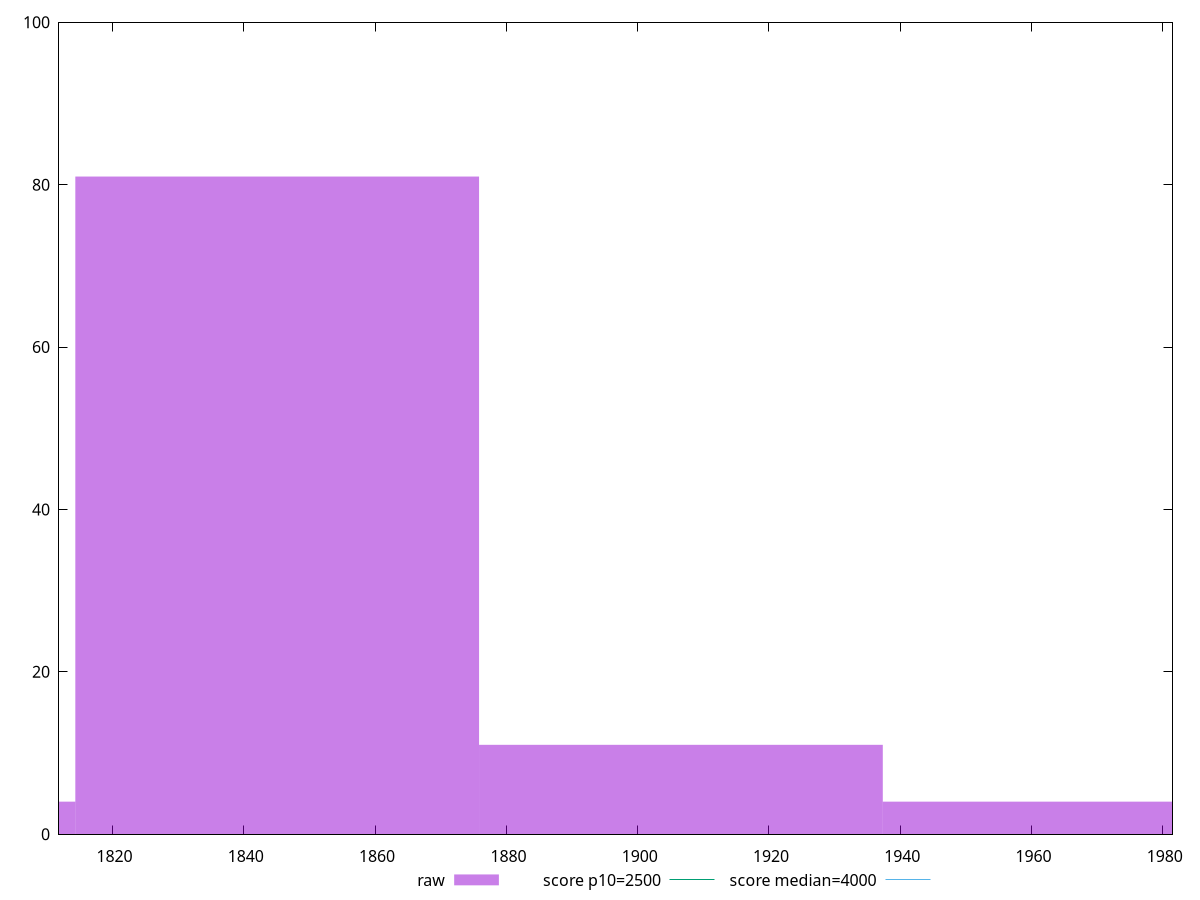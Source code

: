 reset

$raw <<EOF
1845.0817919809808 81
1906.5845183803467 11
1783.5790655816147 4
1968.0872447797128 4
EOF

set key outside below
set boxwidth 61.502726399366026
set xrange [1811.844:1981.4679999999998]
set yrange [0:100]
set trange [0:100]
set style fill transparent solid 0.5 noborder

set parametric
set terminal svg size 640, 490 enhanced background rgb 'white'
set output "reports/report_00031_2021-02-24T23-18-18.084Z/largest-contentful-paint/samples/card/raw/histogram.svg"

plot $raw title "raw" with boxes, \
     2500,t title "score p10=2500", \
     4000,t title "score median=4000"

reset
